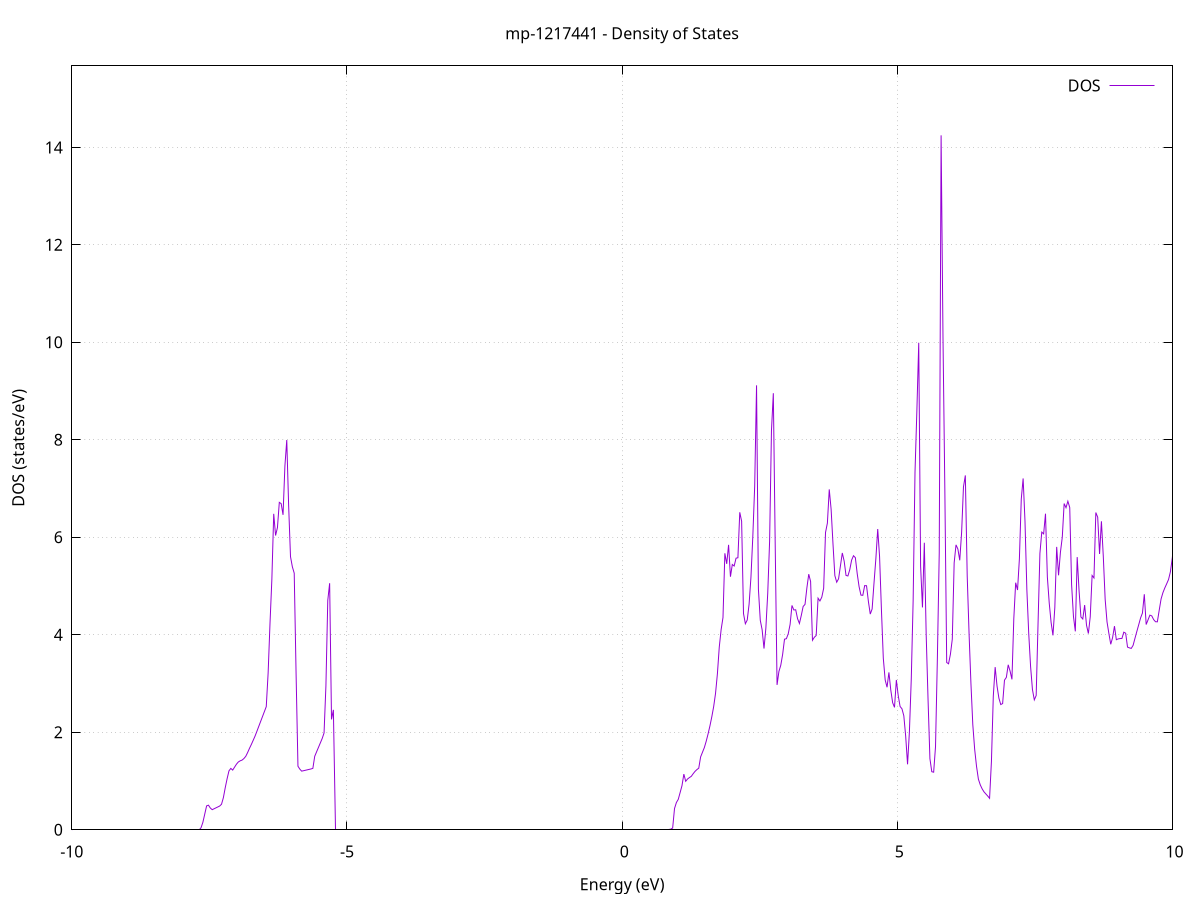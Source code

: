 set title 'mp-1217441 - Density of States'
set xlabel 'Energy (eV)'
set ylabel 'DOS (states/eV)'
set grid
set xrange [-10:10]
set yrange [0:15.672]
set xzeroaxis lt -1
set terminal png size 800,600
set output 'mp-1217441_dos_gnuplot.png'
plot '-' using 1:2 with lines title 'DOS'
-33.734200 0.000000
-33.700400 0.000000
-33.666500 0.000000
-33.632600 0.000000
-33.598800 0.000000
-33.564900 0.000000
-33.531000 0.000000
-33.497100 0.000000
-33.463300 0.000000
-33.429400 0.000000
-33.395500 0.000000
-33.361600 0.000000
-33.327800 0.000000
-33.293900 0.000000
-33.260000 0.000000
-33.226200 0.000000
-33.192300 0.000000
-33.158400 0.000000
-33.124500 0.000000
-33.090700 0.000000
-33.056800 0.000000
-33.022900 0.000000
-32.989000 0.000000
-32.955200 0.000000
-32.921300 0.000000
-32.887400 0.000000
-32.853500 0.000000
-32.819700 0.000000
-32.785800 0.000000
-32.751900 0.000000
-32.718100 0.000000
-32.684200 0.000000
-32.650300 0.000000
-32.616400 0.000000
-32.582600 0.000000
-32.548700 0.000000
-32.514800 0.000000
-32.480900 0.000000
-32.447100 0.000000
-32.413200 0.000000
-32.379300 0.000000
-32.345500 0.000000
-32.311600 0.000000
-32.277700 0.000000
-32.243800 0.000000
-32.210000 0.000000
-32.176100 0.000000
-32.142200 0.000000
-32.108300 0.000000
-32.074500 0.000000
-32.040600 0.000000
-32.006700 0.000000
-31.972800 0.000000
-31.939000 0.000000
-31.905100 0.000000
-31.871200 0.000000
-31.837400 0.000000
-31.803500 0.000000
-31.769600 0.000000
-31.735700 0.000000
-31.701900 0.000000
-31.668000 0.000000
-31.634100 0.000000
-31.600200 0.000000
-31.566400 0.000000
-31.532500 0.000000
-31.498600 0.000000
-31.464800 0.000000
-31.430900 0.000000
-31.397000 0.000000
-31.363100 0.000000
-31.329300 0.000000
-31.295400 0.000000
-31.261500 0.000000
-31.227600 0.000000
-31.193800 0.000000
-31.159900 0.000000
-31.126000 0.000000
-31.092200 0.000000
-31.058300 0.000000
-31.024400 0.000000
-30.990500 0.000000
-30.956700 0.000000
-30.922800 0.000000
-30.888900 0.000000
-30.855000 0.000000
-30.821200 0.000000
-30.787300 0.000000
-30.753400 0.000000
-30.719500 0.000000
-30.685700 0.000000
-30.651800 12.110600
-30.617900 6.788800
-30.584100 9.779700
-30.550200 28.236500
-30.516300 38.055800
-30.482400 29.236800
-30.448600 19.251400
-30.414700 20.719800
-30.380800 13.444500
-30.346900 29.609500
-30.313100 9.539600
-30.279200 17.516100
-30.245300 37.668900
-30.211500 40.778700
-30.177600 54.155800
-30.143700 22.042100
-30.109800 39.679000
-30.076000 23.684500
-30.042100 27.494300
-30.008200 26.257300
-29.974300 33.895200
-29.940500 33.347200
-29.906600 26.665700
-29.872700 39.001800
-29.838900 37.063300
-29.805000 31.953000
-29.771100 13.381000
-29.737200 8.475100
-29.703400 6.260100
-29.669500 0.000000
-29.635600 0.000000
-29.601700 0.000000
-29.567900 0.000000
-29.534000 0.000000
-29.500100 0.000000
-29.466200 0.000000
-29.432400 0.000000
-29.398500 0.000000
-29.364600 0.000000
-29.330800 0.000000
-29.296900 0.000000
-29.263000 0.000000
-29.229100 0.000000
-29.195300 0.000000
-29.161400 0.000000
-29.127500 0.000000
-29.093600 0.000000
-29.059800 0.000000
-29.025900 0.000000
-28.992000 0.000000
-28.958200 0.000000
-28.924300 0.000000
-28.890400 0.000000
-28.856500 0.000000
-28.822700 0.000000
-28.788800 0.000000
-28.754900 0.000000
-28.721000 0.000000
-28.687200 0.000000
-28.653300 0.000000
-28.619400 0.000000
-28.585500 0.000000
-28.551700 0.000000
-28.517800 0.000000
-28.483900 0.000000
-28.450100 0.000000
-28.416200 0.000000
-28.382300 0.000000
-28.348400 0.000000
-28.314600 0.000000
-28.280700 0.000000
-28.246800 0.000000
-28.212900 0.000000
-28.179100 0.000000
-28.145200 0.000000
-28.111300 0.000000
-28.077500 0.000000
-28.043600 0.000000
-28.009700 0.000000
-27.975800 0.000000
-27.942000 0.000000
-27.908100 0.000000
-27.874200 0.000000
-27.840300 0.000000
-27.806500 0.000000
-27.772600 0.000000
-27.738700 0.000000
-27.704900 0.000000
-27.671000 0.000000
-27.637100 0.000000
-27.603200 0.000000
-27.569400 0.000000
-27.535500 0.000000
-27.501600 0.000000
-27.467700 0.000000
-27.433900 0.000000
-27.400000 0.000000
-27.366100 0.000000
-27.332200 0.000000
-27.298400 0.000000
-27.264500 0.000000
-27.230600 0.000000
-27.196800 0.000000
-27.162900 0.000000
-27.129000 0.000000
-27.095100 0.000000
-27.061300 0.000000
-27.027400 0.000000
-26.993500 0.000000
-26.959600 0.000000
-26.925800 0.000000
-26.891900 0.000000
-26.858000 0.000000
-26.824200 0.000000
-26.790300 0.000000
-26.756400 0.000000
-26.722500 0.000000
-26.688700 0.000000
-26.654800 0.000000
-26.620900 0.000000
-26.587000 0.000000
-26.553200 0.000000
-26.519300 0.000000
-26.485400 0.000000
-26.451500 0.000000
-26.417700 0.000000
-26.383800 0.000000
-26.349900 0.000000
-26.316100 0.000000
-26.282200 0.000000
-26.248300 0.000000
-26.214400 0.000000
-26.180600 0.000000
-26.146700 0.000000
-26.112800 0.000000
-26.078900 0.000000
-26.045100 0.000000
-26.011200 0.000000
-25.977300 0.000000
-25.943500 0.000000
-25.909600 0.000000
-25.875700 0.000000
-25.841800 0.000000
-25.808000 0.000000
-25.774100 0.000000
-25.740200 0.000000
-25.706300 0.000000
-25.672500 0.000000
-25.638600 0.000000
-25.604700 0.000000
-25.570900 0.000000
-25.537000 0.000000
-25.503100 0.000000
-25.469200 0.000000
-25.435400 0.000000
-25.401500 0.000000
-25.367600 0.000000
-25.333700 0.000000
-25.299900 0.000000
-25.266000 0.000000
-25.232100 0.000000
-25.198200 0.000000
-25.164400 0.000000
-25.130500 0.000000
-25.096600 0.000000
-25.062800 0.000000
-25.028900 0.000000
-24.995000 0.000000
-24.961100 0.000000
-24.927300 0.000000
-24.893400 0.000000
-24.859500 0.000000
-24.825600 0.000000
-24.791800 0.000000
-24.757900 0.000000
-24.724000 0.000000
-24.690200 0.000000
-24.656300 0.000000
-24.622400 0.000000
-24.588500 0.000000
-24.554700 0.000000
-24.520800 0.000000
-24.486900 0.000000
-24.453000 0.000000
-24.419200 0.000000
-24.385300 0.000000
-24.351400 0.000000
-24.317600 0.000000
-24.283700 0.000000
-24.249800 0.000000
-24.215900 0.000000
-24.182100 0.000000
-24.148200 0.000000
-24.114300 0.000000
-24.080400 0.000000
-24.046600 0.000000
-24.012700 0.000000
-23.978800 0.000000
-23.944900 0.000000
-23.911100 0.000000
-23.877200 0.000000
-23.843300 0.000000
-23.809500 0.000000
-23.775600 0.000000
-23.741700 0.000000
-23.707800 0.000000
-23.674000 0.000000
-23.640100 0.000000
-23.606200 0.000000
-23.572300 0.000000
-23.538500 0.000000
-23.504600 0.000000
-23.470700 0.000000
-23.436900 0.000000
-23.403000 0.000000
-23.369100 0.000000
-23.335200 0.000000
-23.301400 0.000000
-23.267500 0.000000
-23.233600 0.000000
-23.199700 0.000000
-23.165900 0.000000
-23.132000 0.000000
-23.098100 0.000000
-23.064200 0.000000
-23.030400 0.000000
-22.996500 0.000000
-22.962600 0.000000
-22.928800 0.000000
-22.894900 0.000000
-22.861000 0.000000
-22.827100 0.000000
-22.793300 0.000000
-22.759400 0.000000
-22.725500 0.000000
-22.691600 0.000000
-22.657800 0.000000
-22.623900 0.000000
-22.590000 0.000000
-22.556200 0.000000
-22.522300 0.000000
-22.488400 0.000000
-22.454500 0.000000
-22.420700 0.000000
-22.386800 0.000000
-22.352900 0.000000
-22.319000 0.000000
-22.285200 0.000000
-22.251300 0.000000
-22.217400 0.000000
-22.183600 0.000000
-22.149700 0.000000
-22.115800 0.000000
-22.081900 0.000000
-22.048100 0.000000
-22.014200 0.000000
-21.980300 0.000000
-21.946400 0.000000
-21.912600 0.000000
-21.878700 0.000000
-21.844800 0.000000
-21.810900 0.000000
-21.777100 0.000000
-21.743200 0.000000
-21.709300 0.000000
-21.675500 0.000000
-21.641600 0.000000
-21.607700 0.000000
-21.573800 0.000000
-21.540000 0.000000
-21.506100 0.000000
-21.472200 0.000000
-21.438300 0.000000
-21.404500 0.000000
-21.370600 0.000000
-21.336700 0.000000
-21.302900 0.000000
-21.269000 0.000000
-21.235100 0.000000
-21.201200 0.000000
-21.167400 0.000000
-21.133500 0.000000
-21.099600 0.000000
-21.065700 0.000000
-21.031900 0.000000
-20.998000 0.000000
-20.964100 0.000000
-20.930200 0.000000
-20.896400 0.000000
-20.862500 0.000000
-20.828600 0.000000
-20.794800 0.000000
-20.760900 0.000000
-20.727000 0.000000
-20.693100 0.000000
-20.659300 0.000000
-20.625400 0.000000
-20.591500 0.000000
-20.557600 0.000000
-20.523800 0.000000
-20.489900 0.000000
-20.456000 0.000000
-20.422200 0.000000
-20.388300 0.000000
-20.354400 0.000000
-20.320500 0.000000
-20.286700 0.000000
-20.252800 0.000000
-20.218900 0.000000
-20.185000 0.000000
-20.151200 0.000000
-20.117300 0.000000
-20.083400 0.000000
-20.049600 0.000000
-20.015700 0.000000
-19.981800 0.000000
-19.947900 0.000000
-19.914100 0.000000
-19.880200 0.000000
-19.846300 0.000000
-19.812400 0.000000
-19.778600 0.000000
-19.744700 0.000000
-19.710800 0.000000
-19.676900 0.000000
-19.643100 0.000000
-19.609200 0.000000
-19.575300 0.000000
-19.541500 0.000000
-19.507600 0.000000
-19.473700 0.000000
-19.439800 0.000000
-19.406000 0.000000
-19.372100 0.000000
-19.338200 0.000000
-19.304300 0.000000
-19.270500 0.000000
-19.236600 0.000000
-19.202700 0.000000
-19.168900 0.000000
-19.135000 0.000000
-19.101100 0.000000
-19.067200 0.000000
-19.033400 0.000000
-18.999500 0.000000
-18.965600 0.000000
-18.931700 0.000000
-18.897900 0.000000
-18.864000 0.000000
-18.830100 0.000000
-18.796300 0.000000
-18.762400 0.000000
-18.728500 0.000000
-18.694600 0.000000
-18.660800 0.000000
-18.626900 0.000000
-18.593000 0.000000
-18.559100 0.000000
-18.525300 0.000000
-18.491400 0.000000
-18.457500 0.000000
-18.423600 0.000000
-18.389800 0.000000
-18.355900 0.000000
-18.322000 0.000000
-18.288200 0.000000
-18.254300 0.000000
-18.220400 0.000000
-18.186500 0.000000
-18.152700 0.000000
-18.118800 0.000000
-18.084900 0.000000
-18.051000 0.000000
-18.017200 0.000000
-17.983300 0.000000
-17.949400 0.000000
-17.915600 0.000000
-17.881700 0.000000
-17.847800 0.000000
-17.813900 0.000000
-17.780100 0.000000
-17.746200 0.000000
-17.712300 0.000000
-17.678400 0.000000
-17.644600 0.000000
-17.610700 0.000000
-17.576800 0.000000
-17.542900 0.000000
-17.509100 0.000000
-17.475200 0.000000
-17.441300 0.000000
-17.407500 0.000000
-17.373600 0.000000
-17.339700 0.000000
-17.305800 0.000000
-17.272000 0.000000
-17.238100 0.000000
-17.204200 0.000000
-17.170300 0.000000
-17.136500 0.000000
-17.102600 0.000000
-17.068700 0.000000
-17.034900 0.000000
-17.001000 0.000000
-16.967100 0.000000
-16.933200 0.000000
-16.899400 0.000000
-16.865500 0.000000
-16.831600 0.000000
-16.797700 0.000000
-16.763900 0.000000
-16.730000 0.000000
-16.696100 0.000000
-16.662300 0.000000
-16.628400 0.000000
-16.594500 0.000000
-16.560600 0.000000
-16.526800 0.000000
-16.492900 0.000000
-16.459000 0.000000
-16.425100 0.000000
-16.391300 0.000000
-16.357400 0.000000
-16.323500 0.000000
-16.289600 0.000000
-16.255800 0.000000
-16.221900 0.000000
-16.188000 0.000000
-16.154200 0.000000
-16.120300 0.000000
-16.086400 0.000000
-16.052500 0.000000
-16.018700 0.000000
-15.984800 0.000000
-15.950900 0.000000
-15.917000 0.000000
-15.883200 0.000000
-15.849300 0.000000
-15.815400 0.000000
-15.781600 0.000000
-15.747700 0.000000
-15.713800 0.000000
-15.679900 0.000000
-15.646100 0.000000
-15.612200 0.000000
-15.578300 0.000000
-15.544400 0.000000
-15.510600 0.000000
-15.476700 0.000000
-15.442800 0.000000
-15.409000 0.000000
-15.375100 0.000000
-15.341200 0.000000
-15.307300 0.000000
-15.273500 0.000000
-15.239600 0.000000
-15.205700 0.000000
-15.171800 0.000000
-15.138000 0.000000
-15.104100 0.000000
-15.070200 0.000000
-15.036300 0.000000
-15.002500 0.000000
-14.968600 0.000000
-14.934700 0.000000
-14.900900 0.000000
-14.867000 0.000000
-14.833100 0.000000
-14.799200 0.000000
-14.765400 0.000000
-14.731500 0.000000
-14.697600 0.000000
-14.663700 0.000000
-14.629900 0.000000
-14.596000 0.000000
-14.562100 0.000000
-14.528300 0.000000
-14.494400 0.000000
-14.460500 0.000000
-14.426600 0.000000
-14.392800 0.000000
-14.358900 0.000000
-14.325000 0.000000
-14.291100 0.000000
-14.257300 0.000000
-14.223400 0.000000
-14.189500 0.000000
-14.155600 0.000000
-14.121800 0.000000
-14.087900 0.000000
-14.054000 0.000000
-14.020200 0.000000
-13.986300 0.000000
-13.952400 0.000000
-13.918500 0.000000
-13.884700 0.000000
-13.850800 0.000000
-13.816900 0.000000
-13.783000 0.000000
-13.749200 0.000000
-13.715300 0.000000
-13.681400 0.000000
-13.647600 0.000000
-13.613700 0.000000
-13.579800 0.000000
-13.545900 0.000000
-13.512100 0.000000
-13.478200 0.000000
-13.444300 0.000000
-13.410400 0.000000
-13.376600 0.000000
-13.342700 0.000000
-13.308800 0.000000
-13.275000 0.000000
-13.241100 0.000000
-13.207200 0.000000
-13.173300 0.000000
-13.139500 0.000000
-13.105600 0.000000
-13.071700 0.000000
-13.037800 0.000000
-13.004000 0.000000
-12.970100 0.000000
-12.936200 0.000000
-12.902300 0.000000
-12.868500 0.000000
-12.834600 0.000000
-12.800700 0.000000
-12.766900 0.000000
-12.733000 0.000000
-12.699100 0.000000
-12.665200 0.000000
-12.631400 0.000000
-12.597500 0.000000
-12.563600 0.000000
-12.529700 0.000000
-12.495900 0.000000
-12.462000 0.000000
-12.428100 0.000000
-12.394300 0.000000
-12.360400 0.000000
-12.326500 0.000000
-12.292600 0.000000
-12.258800 0.000000
-12.224900 0.000000
-12.191000 0.000000
-12.157100 0.000000
-12.123300 0.000000
-12.089400 0.000000
-12.055500 0.000000
-12.021600 0.000000
-11.987800 0.000000
-11.953900 0.000000
-11.920000 0.000000
-11.886200 0.000000
-11.852300 0.000000
-11.818400 0.000000
-11.784500 0.000000
-11.750700 0.000000
-11.716800 0.000000
-11.682900 0.000000
-11.649000 0.000000
-11.615200 0.000000
-11.581300 0.000000
-11.547400 0.000000
-11.513600 0.000000
-11.479700 0.000000
-11.445800 0.000000
-11.411900 0.000000
-11.378100 0.000000
-11.344200 0.000000
-11.310300 0.000000
-11.276400 0.000000
-11.242600 0.000000
-11.208700 0.000000
-11.174800 0.000000
-11.141000 0.000000
-11.107100 0.000000
-11.073200 0.000000
-11.039300 0.000000
-11.005500 0.000000
-10.971600 0.000000
-10.937700 0.000000
-10.903800 0.000000
-10.870000 0.000000
-10.836100 0.000000
-10.802200 0.000000
-10.768300 0.000000
-10.734500 0.000000
-10.700600 0.000000
-10.666700 0.000000
-10.632900 0.000000
-10.599000 0.000000
-10.565100 0.000000
-10.531200 0.000000
-10.497400 0.000000
-10.463500 0.000000
-10.429600 0.000000
-10.395700 0.000000
-10.361900 0.000000
-10.328000 0.000000
-10.294100 0.000000
-10.260300 0.000000
-10.226400 0.000000
-10.192500 0.000000
-10.158600 0.000000
-10.124800 0.000000
-10.090900 0.000000
-10.057000 0.000000
-10.023100 0.000000
-9.989300 0.000000
-9.955400 0.000000
-9.921500 0.000000
-9.887700 0.000000
-9.853800 0.000000
-9.819900 0.000000
-9.786000 0.000000
-9.752200 0.000000
-9.718300 0.000000
-9.684400 0.000000
-9.650500 0.000000
-9.616700 0.000000
-9.582800 0.000000
-9.548900 0.000000
-9.515000 0.000000
-9.481200 0.000000
-9.447300 0.000000
-9.413400 0.000000
-9.379600 0.000000
-9.345700 0.000000
-9.311800 0.000000
-9.277900 0.000000
-9.244100 0.000000
-9.210200 0.000000
-9.176300 0.000000
-9.142400 0.000000
-9.108600 0.000000
-9.074700 0.000000
-9.040800 0.000000
-9.007000 0.000000
-8.973100 0.000000
-8.939200 0.000000
-8.905300 0.000000
-8.871500 0.000000
-8.837600 0.000000
-8.803700 0.000000
-8.769800 0.000000
-8.736000 0.000000
-8.702100 0.000000
-8.668200 0.000000
-8.634300 0.000000
-8.600500 0.000000
-8.566600 0.000000
-8.532700 0.000000
-8.498900 0.000000
-8.465000 0.000000
-8.431100 0.000000
-8.397200 0.000000
-8.363400 0.000000
-8.329500 0.000000
-8.295600 0.000000
-8.261700 0.000000
-8.227900 0.000000
-8.194000 0.000000
-8.160100 0.000000
-8.126300 0.000000
-8.092400 0.000000
-8.058500 0.000000
-8.024600 0.000000
-7.990800 0.000000
-7.956900 0.000000
-7.923000 0.000000
-7.889100 0.000000
-7.855300 0.000000
-7.821400 0.000000
-7.787500 0.000000
-7.753700 0.000000
-7.719800 0.000000
-7.685900 0.000000
-7.652000 0.041000
-7.618200 0.152500
-7.584300 0.320800
-7.550400 0.490200
-7.516500 0.504500
-7.482700 0.446200
-7.448800 0.412300
-7.414900 0.430900
-7.381000 0.449500
-7.347200 0.468100
-7.313300 0.486700
-7.279400 0.524100
-7.245600 0.659600
-7.211700 0.864100
-7.177800 1.047900
-7.143900 1.209300
-7.110100 1.258900
-7.076200 1.224500
-7.042300 1.285100
-7.008400 1.345100
-6.974600 1.390400
-6.940700 1.414500
-6.906800 1.429100
-6.873000 1.460800
-6.839100 1.506500
-6.805200 1.583900
-6.771300 1.671200
-6.737500 1.750500
-6.703600 1.836300
-6.669700 1.923700
-6.635800 2.022700
-6.602000 2.123600
-6.568100 2.224000
-6.534200 2.324700
-6.500300 2.425400
-6.466500 2.526100
-6.432600 3.214000
-6.398700 4.228400
-6.364900 5.134000
-6.331000 6.482100
-6.297100 6.037400
-6.263200 6.200200
-6.229400 6.717100
-6.195500 6.690800
-6.161600 6.460900
-6.127700 7.462100
-6.093900 7.995800
-6.060000 6.656200
-6.026100 5.604100
-5.992300 5.395000
-5.958400 5.264500
-5.924500 3.196000
-5.890600 1.304300
-5.856800 1.244600
-5.822900 1.203000
-5.789000 1.211900
-5.755100 1.220900
-5.721300 1.229800
-5.687400 1.238800
-5.653500 1.247700
-5.619700 1.260300
-5.585800 1.508100
-5.551900 1.599200
-5.518000 1.690300
-5.484200 1.781400
-5.450300 1.872500
-5.416400 1.986000
-5.382500 2.951700
-5.348700 4.706700
-5.314800 5.058400
-5.280900 2.264400
-5.247000 2.460400
-5.213200 0.000000
-5.179300 0.000000
-5.145400 0.000000
-5.111600 0.000000
-5.077700 0.000000
-5.043800 0.000000
-5.009900 0.000000
-4.976100 0.000000
-4.942200 0.000000
-4.908300 0.000000
-4.874400 0.000000
-4.840600 0.000000
-4.806700 0.000000
-4.772800 0.000000
-4.739000 0.000000
-4.705100 0.000000
-4.671200 0.000000
-4.637300 0.000000
-4.603500 0.000000
-4.569600 0.000000
-4.535700 0.000000
-4.501800 0.000000
-4.468000 0.000000
-4.434100 0.000000
-4.400200 0.000000
-4.366400 0.000000
-4.332500 0.000000
-4.298600 0.000000
-4.264700 0.000000
-4.230900 0.000000
-4.197000 0.000000
-4.163100 0.000000
-4.129200 0.000000
-4.095400 0.000000
-4.061500 0.000000
-4.027600 0.000000
-3.993700 0.000000
-3.959900 0.000000
-3.926000 0.000000
-3.892100 0.000000
-3.858300 0.000000
-3.824400 0.000000
-3.790500 0.000000
-3.756600 0.000000
-3.722800 0.000000
-3.688900 0.000000
-3.655000 0.000000
-3.621100 0.000000
-3.587300 0.000000
-3.553400 0.000000
-3.519500 0.000000
-3.485700 0.000000
-3.451800 0.000000
-3.417900 0.000000
-3.384000 0.000000
-3.350200 0.000000
-3.316300 0.000000
-3.282400 0.000000
-3.248500 0.000000
-3.214700 0.000000
-3.180800 0.000000
-3.146900 0.000000
-3.113000 0.000000
-3.079200 0.000000
-3.045300 0.000000
-3.011400 0.000000
-2.977600 0.000000
-2.943700 0.000000
-2.909800 0.000000
-2.875900 0.000000
-2.842100 0.000000
-2.808200 0.000000
-2.774300 0.000000
-2.740400 0.000000
-2.706600 0.000000
-2.672700 0.000000
-2.638800 0.000000
-2.605000 0.000000
-2.571100 0.000000
-2.537200 0.000000
-2.503300 0.000000
-2.469500 0.000000
-2.435600 0.000000
-2.401700 0.000000
-2.367800 0.000000
-2.334000 0.000000
-2.300100 0.000000
-2.266200 0.000000
-2.232400 0.000000
-2.198500 0.000000
-2.164600 0.000000
-2.130700 0.000000
-2.096900 0.000000
-2.063000 0.000000
-2.029100 0.000000
-1.995200 0.000000
-1.961400 0.000000
-1.927500 0.000000
-1.893600 0.000000
-1.859700 0.000000
-1.825900 0.000000
-1.792000 0.000000
-1.758100 0.000000
-1.724300 0.000000
-1.690400 0.000000
-1.656500 0.000000
-1.622600 0.000000
-1.588800 0.000000
-1.554900 0.000000
-1.521000 0.000000
-1.487100 0.000000
-1.453300 0.000000
-1.419400 0.000000
-1.385500 0.000000
-1.351700 0.000000
-1.317800 0.000000
-1.283900 0.000000
-1.250000 0.000000
-1.216200 0.000000
-1.182300 0.000000
-1.148400 0.000000
-1.114500 0.000000
-1.080700 0.000000
-1.046800 0.000000
-1.012900 0.000000
-0.979000 0.000000
-0.945200 0.000000
-0.911300 0.000000
-0.877400 0.000000
-0.843600 0.000000
-0.809700 0.000000
-0.775800 0.000000
-0.741900 0.000000
-0.708100 0.000000
-0.674200 0.000000
-0.640300 0.000000
-0.606400 0.000000
-0.572600 0.000000
-0.538700 0.000000
-0.504800 0.000000
-0.471000 0.000000
-0.437100 0.000000
-0.403200 0.000000
-0.369300 0.000000
-0.335500 0.000000
-0.301600 0.000000
-0.267700 0.000000
-0.233800 0.000000
-0.200000 0.000000
-0.166100 0.000000
-0.132200 0.000000
-0.098400 0.000000
-0.064500 0.000000
-0.030600 0.000000
0.003300 0.000000
0.037100 0.000000
0.071000 0.000000
0.104900 0.000000
0.138800 0.000000
0.172600 0.000000
0.206500 0.000000
0.240400 0.000000
0.274300 0.000000
0.308100 0.000000
0.342000 0.000000
0.375900 0.000000
0.409700 0.000000
0.443600 0.000000
0.477500 0.000000
0.511400 0.000000
0.545200 0.000000
0.579100 0.000000
0.613000 0.000000
0.646900 0.000000
0.680700 0.000000
0.714600 0.000000
0.748500 0.000000
0.782300 0.000000
0.816200 0.000000
0.850100 0.000000
0.884000 0.012800
0.917800 0.036000
0.951700 0.436400
0.985600 0.558800
1.019500 0.624100
1.053300 0.763000
1.087200 0.904500
1.121100 1.142300
1.154900 0.994800
1.188800 1.042300
1.222700 1.071200
1.256600 1.096600
1.290400 1.150200
1.324300 1.198100
1.358200 1.234600
1.392100 1.263800
1.425900 1.494200
1.459800 1.591100
1.493700 1.686700
1.527600 1.817300
1.561400 1.966900
1.595300 2.132100
1.629200 2.317800
1.663000 2.527100
1.696900 2.797600
1.730800 3.199700
1.764700 3.747600
1.798500 4.106400
1.832400 4.354800
1.866300 5.672200
1.900200 5.455100
1.934000 5.846100
1.967900 5.191600
2.001800 5.442400
2.035600 5.411400
2.069500 5.571900
2.103400 5.580700
2.137300 6.513600
2.171100 6.328500
2.205000 4.435600
2.238900 4.226900
2.272800 4.303000
2.306600 4.628200
2.340500 5.184700
2.374400 6.020700
2.408300 7.047600
2.442100 9.118100
2.476000 4.935400
2.509900 4.298000
2.543700 4.102800
2.577600 3.717800
2.611500 4.137100
2.645400 4.852300
2.679200 5.913500
2.713100 8.187100
2.747000 8.956900
2.780900 5.870300
2.814700 2.972200
2.848600 3.247600
2.882500 3.376300
2.916300 3.598500
2.950200 3.910200
2.984100 3.920300
3.018000 4.021200
3.051800 4.213700
3.085700 4.602500
3.119600 4.509800
3.153500 4.513400
3.187300 4.330800
3.221200 4.232100
3.255100 4.398000
3.288900 4.581600
3.322800 4.623900
3.356700 4.962100
3.390600 5.244100
3.424400 5.093200
3.458300 3.888100
3.492200 3.949000
3.526100 3.986300
3.559900 4.751500
3.593800 4.694300
3.627700 4.772600
3.661600 4.954900
3.695400 6.099300
3.729300 6.291800
3.763200 6.983600
3.797000 6.577300
3.830900 5.868600
3.864800 5.215200
3.898700 5.078900
3.932500 5.148800
3.966400 5.414000
4.000300 5.679100
4.034200 5.512100
4.068000 5.217500
4.101900 5.207100
4.135800 5.335100
4.169600 5.532300
4.203500 5.622000
4.237400 5.582800
4.271300 5.253500
4.305100 4.988200
4.339000 4.814000
4.372900 4.810200
4.406800 5.009800
4.440600 5.006600
4.474500 4.683300
4.508400 4.425000
4.542200 4.530000
4.576100 5.058400
4.610000 5.559800
4.643900 6.169500
4.677700 5.601400
4.711600 4.504600
4.745500 3.516800
4.779400 3.073100
4.813200 2.923900
4.847100 3.229300
4.881000 2.868800
4.914900 2.607500
4.948700 2.511300
4.982600 3.072800
5.016500 2.751700
5.050300 2.529500
5.084200 2.482700
5.118100 2.338500
5.152000 1.918800
5.185800 1.343600
5.219700 2.013300
5.253600 3.095700
5.287500 4.701800
5.321300 7.331700
5.355200 8.591300
5.389100 9.991200
5.422900 5.413300
5.456800 4.561900
5.490700 5.888800
5.524600 3.994900
5.558400 2.669100
5.592300 1.459200
5.626200 1.191300
5.660100 1.181400
5.693900 1.703900
5.727800 3.519500
5.761700 5.677900
5.795600 14.247200
5.829400 10.147500
5.863300 6.997000
5.897200 3.431600
5.931000 3.405400
5.964900 3.601600
5.998800 3.910300
6.032700 5.476400
6.066500 5.845400
6.100400 5.759900
6.134300 5.528400
6.168200 6.100000
6.202000 7.035700
6.235900 7.270100
6.269800 5.209000
6.303600 4.022500
6.337500 3.003700
6.371400 2.157100
6.405300 1.652000
6.439100 1.302000
6.473000 1.038700
6.506900 0.922600
6.540800 0.840800
6.574600 0.778700
6.608500 0.735200
6.642400 0.692500
6.676200 0.645300
6.710100 1.403800
6.744000 2.744000
6.777900 3.337400
6.811700 2.949200
6.845600 2.700700
6.879500 2.568900
6.913400 2.589900
6.947200 3.069900
6.981100 3.126400
7.015000 3.384900
7.048900 3.255300
7.082700 3.085800
7.116600 4.333000
7.150500 5.068800
7.184300 4.919000
7.218200 5.561600
7.252100 6.783500
7.286000 7.207500
7.319800 6.331400
7.353700 4.924800
7.387600 4.030700
7.421500 3.349100
7.455300 2.876300
7.489200 2.665400
7.523100 2.754600
7.556900 4.227900
7.590800 5.668900
7.624700 6.106600
7.658600 6.070800
7.692400 6.484600
7.726300 5.185200
7.760200 4.651600
7.794100 4.254600
7.827900 3.988600
7.861800 4.558900
7.895700 5.803500
7.929600 5.220100
7.963400 5.691100
7.997300 6.000600
8.031200 6.692700
8.065000 6.607900
8.098900 6.740600
8.132800 6.611300
8.166700 5.027100
8.200500 4.375500
8.234400 4.070700
8.268300 5.594900
8.302200 4.908300
8.336000 4.366100
8.369900 4.324000
8.403800 4.609800
8.437600 4.196600
8.471500 4.025900
8.505400 4.370400
8.539300 5.217100
8.573100 5.166400
8.607000 6.508300
8.640900 6.412800
8.674800 5.658000
8.708600 6.329400
8.742500 5.611700
8.776400 4.728600
8.810200 4.265400
8.844100 4.027000
8.878000 3.805600
8.911900 3.943900
8.945700 4.177900
8.979600 3.899300
9.013500 3.915700
9.047400 3.922800
9.081200 3.925300
9.115100 4.053500
9.149000 4.032600
9.182900 3.747600
9.216700 3.731800
9.250600 3.721200
9.284500 3.784200
9.318300 3.929500
9.352200 4.069200
9.386100 4.206500
9.420000 4.345700
9.453800 4.445900
9.487700 4.832300
9.521600 4.210800
9.555500 4.306800
9.589300 4.403300
9.623200 4.388200
9.657100 4.312700
9.690900 4.268300
9.724800 4.266500
9.758700 4.505100
9.792600 4.735400
9.826400 4.865600
9.860300 4.961400
9.894200 5.046500
9.928100 5.134500
9.961900 5.293200
9.995800 5.571600
10.029700 5.936100
10.063500 6.366900
10.097400 6.963300
10.131300 7.277700
10.165200 6.696300
10.199000 6.218000
10.232900 5.833100
10.266800 5.596700
10.300700 5.089100
10.334500 5.125600
10.368400 5.803900
10.402300 6.821000
10.436200 7.343600
10.470000 7.122600
10.503900 6.699100
10.537800 6.643700
10.571600 6.726500
10.605500 6.894800
10.639400 7.070600
10.673300 6.951500
10.707100 7.017700
10.741000 6.902700
10.774900 6.903400
10.808800 7.159500
10.842600 7.481500
10.876500 7.221300
10.910400 7.092400
10.944200 6.671500
10.978100 8.506500
11.012000 5.968100
11.045900 5.685500
11.079700 5.945800
11.113600 5.852800
11.147500 5.239900
11.181400 5.051700
11.215200 5.134900
11.249100 5.343700
11.283000 5.202500
11.316900 5.964100
11.350700 5.731300
11.384600 7.009200
11.418500 7.043000
11.452300 6.756000
11.486200 6.140100
11.520100 6.059200
11.554000 6.032500
11.587800 6.520100
11.621700 7.001000
11.655600 5.762100
11.689500 5.125200
11.723300 5.040800
11.757200 4.875000
11.791100 5.933100
11.824900 6.433200
11.858800 6.319200
11.892700 5.769300
11.926600 5.579400
11.960400 4.927700
11.994300 4.333100
12.028200 4.611800
12.062100 4.718000
12.095900 4.226400
12.129800 3.879600
12.163700 3.877200
12.197500 4.058100
12.231400 4.050200
12.265300 3.831900
12.299200 3.568900
12.333000 3.739800
12.366900 3.973700
12.400800 4.473200
12.434700 4.513300
12.468500 4.278500
12.502400 3.923800
12.536300 3.377400
12.570200 3.214600
12.604000 3.107800
12.637900 3.061900
12.671800 3.284200
12.705600 3.584800
12.739500 3.517300
12.773400 3.503700
12.807300 3.633000
12.841100 4.280900
12.875000 4.770900
12.908900 3.859800
12.942800 3.747000
12.976600 3.073700
13.010500 2.800300
13.044400 2.563800
13.078200 2.457500
13.112100 2.417000
13.146000 2.594300
13.179900 3.303000
13.213700 4.870400
13.247600 4.020300
13.281500 4.348300
13.315400 3.867900
13.349200 3.675200
13.383100 3.479500
13.417000 3.481800
13.450900 3.545700
13.484700 3.516900
13.518600 3.446100
13.552500 3.195500
13.586300 2.906600
13.620200 2.721400
13.654100 2.687400
13.688000 2.489600
13.721800 2.136700
13.755700 1.921800
13.789600 1.829100
13.823500 1.743700
13.857300 1.604000
13.891200 1.538900
13.925100 1.536200
13.958900 1.581300
13.992800 1.608700
14.026700 2.022100
14.060600 2.059700
14.094400 2.357900
14.128300 2.216200
14.162200 2.611800
14.196100 2.541200
14.229900 3.006200
14.263800 2.485600
14.297700 1.852300
14.331500 1.559400
14.365400 0.660500
14.399300 0.368500
14.433200 0.373300
14.467000 0.379200
14.500900 0.386000
14.534800 0.393600
14.568700 0.402300
14.602500 0.412400
14.636400 0.424500
14.670300 0.439200
14.704200 0.454400
14.738000 0.468500
14.771900 0.481600
14.805800 0.494700
14.839600 0.508000
14.873500 0.521600
14.907400 0.535400
14.941300 0.549100
14.975100 0.563000
15.009000 0.578300
15.042900 0.596600
15.076800 0.616600
15.110600 0.638000
15.144500 0.661200
15.178400 0.686100
15.212200 0.699400
15.246100 0.705800
15.280000 0.712300
15.313900 0.715200
15.347700 0.718200
15.381600 0.720900
15.415500 0.722800
15.449400 0.724100
15.483200 0.725800
15.517100 0.727400
15.551000 0.729900
15.584800 0.731100
15.618700 0.730800
15.652600 0.765200
15.686500 0.821700
15.720300 0.675800
15.754200 0.590700
15.788100 0.568700
15.822000 0.559200
15.855800 0.553800
15.889700 0.552400
15.923600 0.553400
15.957500 0.556700
15.991300 0.561000
16.025200 0.566200
16.059100 0.571800
16.092900 0.574500
16.126800 0.580400
16.160700 0.590000
16.194600 0.601600
16.228400 0.615100
16.262300 0.630400
16.296200 0.647300
16.330100 0.666200
16.363900 0.688000
16.397800 0.712700
16.431700 0.740300
16.465500 0.771200
16.499400 0.805400
16.533300 0.845800
16.567200 0.892400
16.601000 0.969900
16.634900 1.012800
16.668800 1.036400
16.702700 1.053800
16.736500 1.072300
16.770400 1.092900
16.804300 1.112400
16.838200 1.138600
16.872000 1.155300
16.905900 1.181500
16.939800 1.223000
16.973600 1.278800
17.007500 1.352300
17.041400 1.449100
17.075300 1.532300
17.109100 1.589800
17.143000 1.619400
17.176900 1.638200
17.210800 1.650100
17.244600 1.655600
17.278500 1.652800
17.312400 1.646100
17.346200 1.658000
17.380100 1.677900
17.414000 1.700400
17.447900 1.732000
17.481700 1.745600
17.515600 1.722900
17.549500 1.701000
17.583400 1.691400
17.617200 1.701200
17.651100 1.596100
17.685000 1.559300
17.718800 1.585100
17.752700 1.647900
17.786600 1.755200
17.820500 1.871100
17.854300 1.992500
17.888200 2.188500
17.922100 2.341500
17.956000 2.389700
17.989800 2.414400
18.023700 2.419300
18.057600 2.445800
18.091500 2.506300
18.125300 2.646200
18.159200 2.932300
18.193100 3.116900
18.226900 2.672700
18.260800 2.432500
18.294700 2.243400
18.328600 2.110700
18.362400 1.977800
18.396300 1.845000
18.430200 1.735500
18.464100 1.664800
18.497900 1.517900
18.531800 1.388000
18.565700 1.339700
18.599500 1.297200
18.633400 1.254100
18.667300 1.210400
18.701200 1.164400
18.735000 1.783200
18.768900 1.496500
18.802800 1.458700
18.836700 1.549200
18.870500 1.702700
18.904400 1.853000
18.938300 2.041800
18.972100 2.307800
19.006000 2.541900
19.039900 2.703900
19.073800 2.825900
19.107600 2.847300
19.141500 2.896200
19.175400 2.896900
19.209300 2.994400
19.243100 3.042000
19.277000 2.843300
19.310900 1.876900
19.344800 1.552200
19.378600 1.475200
19.412500 1.416000
19.446400 1.347900
19.480200 1.245400
19.514100 1.188100
19.548000 1.145800
19.581900 1.125600
19.615700 1.185500
19.649600 1.462800
19.683500 1.404400
19.717400 1.226600
19.751200 1.162000
19.785100 1.131000
19.819000 1.114800
19.852800 1.133000
19.886700 1.191600
19.920600 1.372900
19.954500 1.924500
19.988300 2.226600
20.022200 2.499000
20.056100 2.989000
20.090000 4.307600
20.123800 7.536300
20.157700 6.530200
20.191600 6.252600
20.225500 7.274600
20.259300 7.269100
20.293200 2.699900
20.327100 2.545600
20.360900 2.340600
20.394800 2.113500
20.428700 1.889100
20.462600 1.753200
20.496400 1.674800
20.530300 1.625300
20.564200 1.690100
20.598100 1.693200
20.631900 1.714800
20.665800 1.665900
20.699700 1.633600
20.733500 1.585200
20.767400 1.549500
20.801300 1.518000
20.835200 1.479000
20.869000 1.446400
20.902900 1.416700
20.936800 1.396700
20.970700 1.943200
21.004500 1.156100
21.038400 1.176100
21.072300 1.235000
21.106100 1.316700
21.140000 1.236500
21.173900 1.268100
21.207800 1.309800
21.241600 1.397600
21.275500 1.614800
21.309400 2.287600
21.343300 2.646900
21.377100 2.554100
21.411000 2.256600
21.444900 2.160800
21.478800 2.146400
21.512600 2.163200
21.546500 2.092700
21.580400 2.018900
21.614200 2.022500
21.648100 2.060000
21.682000 2.100500
21.715900 2.163300
21.749700 2.255000
21.783600 2.247600
21.817500 2.227200
21.851400 2.208400
21.885200 2.175000
21.919100 2.142000
21.953000 2.149800
21.986800 2.203000
22.020700 2.292800
22.054600 2.432200
22.088500 2.414600
22.122300 2.401500
22.156200 2.382400
22.190100 2.323500
22.224000 2.141900
22.257800 1.938000
22.291700 1.905900
22.325600 2.039200
22.359500 2.164800
22.393300 2.296300
22.427200 2.388500
22.461100 2.418600
22.494900 2.459200
22.528800 2.538500
22.562700 2.639500
22.596600 3.291700
22.630400 3.458500
22.664300 3.102900
22.698200 3.098500
22.732100 3.163500
22.765900 3.213400
22.799800 2.900700
22.833700 2.858200
22.867500 2.819000
22.901400 2.653300
22.935300 2.518500
22.969200 2.525500
23.003000 2.538300
23.036900 2.565300
23.070800 2.571000
23.104700 2.525300
23.138500 2.477000
23.172400 2.527700
23.206300 2.613500
23.240100 2.691200
23.274000 2.887500
23.307900 3.063600
23.341800 3.153700
23.375600 3.229200
23.409500 3.292600
23.443400 3.339500
23.477300 3.410700
23.511100 3.588000
23.545000 4.227000
23.578900 4.794000
23.612800 4.628700
23.646600 4.408100
23.680500 3.626000
23.714400 3.094000
23.748200 3.290300
23.782100 3.765100
23.816000 3.945700
23.849900 3.887400
23.883700 4.050400
23.917600 4.937300
23.951500 6.330200
23.985400 6.567000
24.019200 5.024600
24.053100 4.501700
24.087000 4.217000
24.120800 4.201400
24.154700 4.424500
24.188600 3.869900
24.222500 3.775400
24.256300 3.933100
24.290200 4.238100
24.324100 4.448500
24.358000 4.504600
24.391800 4.292900
24.425700 4.098100
24.459600 4.137000
24.493400 4.259600
24.527300 4.417400
24.561200 4.336100
24.595100 3.812600
24.628900 3.441900
24.662800 3.330400
24.696700 3.311100
24.730600 3.328200
24.764400 3.339600
24.798300 3.300300
24.832200 3.291300
24.866100 3.184100
24.899900 3.092400
24.933800 3.017400
24.967700 3.051500
25.001500 2.831800
25.035400 2.728600
25.069300 2.685900
25.103200 2.662800
25.137000 2.636900
25.170900 2.811400
25.204800 3.232100
25.238700 2.979900
25.272500 2.954900
25.306400 3.261300
25.340300 3.191200
25.374100 2.989500
25.408000 2.786900
25.441900 2.523200
25.475800 2.313600
25.509600 2.252000
25.543500 2.307300
25.577400 2.418600
25.611300 2.394400
25.645100 2.561100
25.679000 2.565600
25.712900 2.532500
25.746800 2.629000
25.780600 2.451000
25.814500 2.308700
25.848400 2.169700
25.882200 2.095900
25.916100 2.069600
25.950000 2.057200
25.983900 2.058500
26.017700 2.072100
26.051600 2.101100
26.085500 2.139200
26.119400 2.168300
26.153200 2.214600
26.187100 2.309800
26.221000 2.470900
26.254800 2.630800
26.288700 2.732600
26.322600 2.822300
26.356500 2.866900
26.390300 2.860800
26.424200 2.646500
26.458100 2.573100
26.492000 2.428800
26.525800 2.171100
26.559700 2.043900
26.593600 1.963700
26.627400 1.916200
26.661300 1.856800
26.695200 2.020900
26.729100 2.359500
26.762900 2.551900
26.796800 2.663300
26.830700 2.467700
26.864600 2.535500
26.898400 2.642900
26.932300 2.781100
26.966200 2.952400
27.000100 3.065900
27.033900 3.195700
27.067800 3.266600
27.101700 3.421700
27.135500 3.318600
27.169400 3.617300
27.203300 3.791500
27.237200 3.672100
27.271000 3.434000
27.304900 3.211000
27.338800 2.902900
27.372700 2.576200
27.406500 2.704200
27.440400 2.747600
27.474300 2.947800
27.508100 3.033900
27.542000 3.455200
27.575900 3.256700
27.609800 3.002200
27.643600 2.837700
27.677500 2.714800
27.711400 2.681800
27.745300 2.830800
27.779100 3.010700
27.813000 3.029300
27.846900 2.988800
27.880800 2.949000
27.914600 3.113300
27.948500 3.233900
27.982400 3.129600
28.016200 2.659400
28.050100 2.040300
28.084000 1.824700
28.117900 1.636500
28.151700 1.479900
28.185600 1.400900
28.219500 1.359900
28.253400 1.340800
28.287200 1.327700
28.321100 1.316200
28.355000 1.307100
28.388800 1.380700
28.422700 1.386500
28.456600 1.298700
28.490500 1.290000
28.524300 1.284900
28.558200 1.266400
28.592100 1.249700
28.626000 1.216700
28.659800 1.184300
28.693700 1.182800
28.727600 1.184100
28.761400 1.208600
28.795300 1.219100
28.829200 1.247900
28.863100 1.254300
28.896900 1.291800
28.930800 1.319500
28.964700 1.280400
28.998600 1.259900
29.032400 1.239000
29.066300 1.219900
29.100200 1.177300
29.134100 1.169400
29.167900 1.151100
29.201800 1.130900
29.235700 1.130900
29.269500 1.154100
29.303400 1.306700
29.337300 1.422000
29.371200 1.258300
29.405000 1.184900
29.438900 1.104700
29.472800 0.962900
29.506700 0.928400
29.540500 0.891300
29.574400 0.859500
29.608300 0.814600
29.642100 0.766800
29.676000 0.724500
29.709900 0.626900
29.743800 0.542900
29.777600 0.471500
29.811500 0.411400
29.845400 0.362600
29.879300 0.324800
29.913100 0.297200
29.947000 0.283000
29.980900 0.278800
30.014700 0.276000
30.048600 0.273600
30.082500 0.271600
30.116400 0.271300
30.150200 0.271600
30.184100 0.272500
30.218000 0.274300
30.251900 0.277100
30.285700 0.280700
30.319600 0.285400
30.353500 0.292800
30.387400 0.328900
30.421200 0.713400
30.455100 0.816500
30.489000 0.845700
30.522800 0.921000
30.556700 0.984100
30.590600 1.072000
30.624500 0.250200
30.658300 0.145800
30.692200 0.112500
30.726100 0.083500
30.760000 0.058800
30.793800 0.038400
30.827700 0.022200
30.861600 0.010100
30.895400 0.002100
30.929300 0.000000
30.963200 0.000000
30.997100 0.000000
31.030900 0.000000
31.064800 0.000000
31.098700 0.000000
31.132600 0.000000
31.166400 0.000000
31.200300 0.000000
31.234200 0.000000
31.268100 0.000000
31.301900 0.000000
31.335800 0.000000
31.369700 0.000000
31.403500 0.000000
31.437400 0.000000
31.471300 0.000000
31.505200 0.000000
31.539000 0.000000
31.572900 0.000000
31.606800 0.000000
31.640700 0.000000
31.674500 0.000000
31.708400 0.000000
31.742300 0.000000
31.776100 0.000000
31.810000 0.000000
31.843900 0.000000
31.877800 0.000000
31.911600 0.000000
31.945500 0.000000
31.979400 0.000000
32.013300 0.000000
32.047100 0.000000
32.081000 0.000000
32.114900 0.000000
32.148700 0.000000
32.182600 0.000000
32.216500 0.000000
32.250400 0.000000
32.284200 0.000000
32.318100 0.000000
32.352000 0.000000
32.385900 0.000000
32.419700 0.000000
32.453600 0.000000
32.487500 0.000000
32.521400 0.000000
32.555200 0.000000
32.589100 0.000000
32.623000 0.000000
32.656800 0.000000
32.690700 0.000000
32.724600 0.000000
32.758500 0.000000
32.792300 0.000000
32.826200 0.000000
32.860100 0.000000
32.894000 0.000000
32.927800 0.000000
32.961700 0.000000
32.995600 0.000000
33.029400 0.000000
33.063300 0.000000
33.097200 0.000000
33.131100 0.000000
33.164900 0.000000
33.198800 0.000000
33.232700 0.000000
33.266600 0.000000
33.300400 0.000000
33.334300 0.000000
33.368200 0.000000
33.402000 0.000000
33.435900 0.000000
33.469800 0.000000
33.503700 0.000000
33.537500 0.000000
33.571400 0.000000
33.605300 0.000000
33.639200 0.000000
33.673000 0.000000
33.706900 0.000000
33.740800 0.000000
33.774700 0.000000
33.808500 0.000000
33.842400 0.000000
33.876300 0.000000
33.910100 0.000000
33.944000 0.000000
33.977900 0.000000
34.011800 0.000000
e
